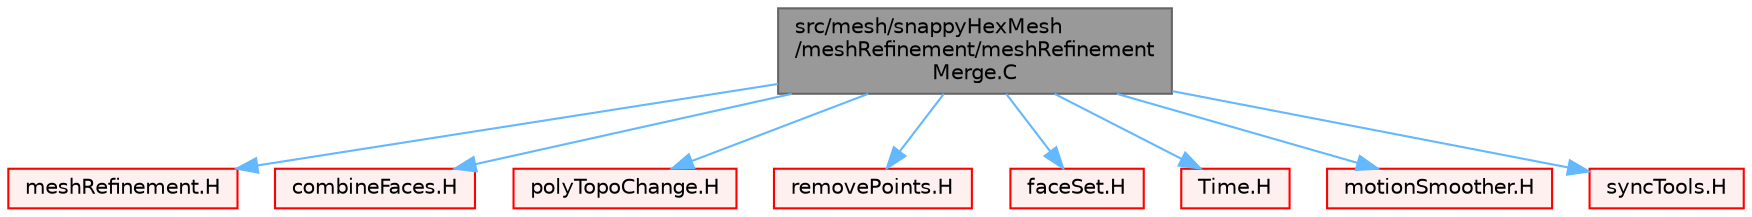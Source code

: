 digraph "src/mesh/snappyHexMesh/meshRefinement/meshRefinementMerge.C"
{
 // LATEX_PDF_SIZE
  bgcolor="transparent";
  edge [fontname=Helvetica,fontsize=10,labelfontname=Helvetica,labelfontsize=10];
  node [fontname=Helvetica,fontsize=10,shape=box,height=0.2,width=0.4];
  Node1 [id="Node000001",label="src/mesh/snappyHexMesh\l/meshRefinement/meshRefinement\lMerge.C",height=0.2,width=0.4,color="gray40", fillcolor="grey60", style="filled", fontcolor="black",tooltip=" "];
  Node1 -> Node2 [id="edge1_Node000001_Node000002",color="steelblue1",style="solid",tooltip=" "];
  Node2 [id="Node000002",label="meshRefinement.H",height=0.2,width=0.4,color="red", fillcolor="#FFF0F0", style="filled",URL="$meshRefinement_8H.html",tooltip=" "];
  Node1 -> Node290 [id="edge2_Node000001_Node000290",color="steelblue1",style="solid",tooltip=" "];
  Node290 [id="Node000290",label="combineFaces.H",height=0.2,width=0.4,color="red", fillcolor="#FFF0F0", style="filled",URL="$combineFaces_8H.html",tooltip=" "];
  Node1 -> Node291 [id="edge3_Node000001_Node000291",color="steelblue1",style="solid",tooltip=" "];
  Node291 [id="Node000291",label="polyTopoChange.H",height=0.2,width=0.4,color="red", fillcolor="#FFF0F0", style="filled",URL="$polyTopoChange_8H.html",tooltip=" "];
  Node1 -> Node293 [id="edge4_Node000001_Node000293",color="steelblue1",style="solid",tooltip=" "];
  Node293 [id="Node000293",label="removePoints.H",height=0.2,width=0.4,color="red", fillcolor="#FFF0F0", style="filled",URL="$removePoints_8H.html",tooltip=" "];
  Node1 -> Node294 [id="edge5_Node000001_Node000294",color="steelblue1",style="solid",tooltip=" "];
  Node294 [id="Node000294",label="faceSet.H",height=0.2,width=0.4,color="red", fillcolor="#FFF0F0", style="filled",URL="$faceSet_8H.html",tooltip=" "];
  Node1 -> Node296 [id="edge6_Node000001_Node000296",color="steelblue1",style="solid",tooltip=" "];
  Node296 [id="Node000296",label="Time.H",height=0.2,width=0.4,color="red", fillcolor="#FFF0F0", style="filled",URL="$Time_8H.html",tooltip=" "];
  Node1 -> Node338 [id="edge7_Node000001_Node000338",color="steelblue1",style="solid",tooltip=" "];
  Node338 [id="Node000338",label="motionSmoother.H",height=0.2,width=0.4,color="red", fillcolor="#FFF0F0", style="filled",URL="$motionSmoother_8H.html",tooltip=" "];
  Node1 -> Node420 [id="edge8_Node000001_Node000420",color="steelblue1",style="solid",tooltip=" "];
  Node420 [id="Node000420",label="syncTools.H",height=0.2,width=0.4,color="red", fillcolor="#FFF0F0", style="filled",URL="$syncTools_8H.html",tooltip=" "];
}

